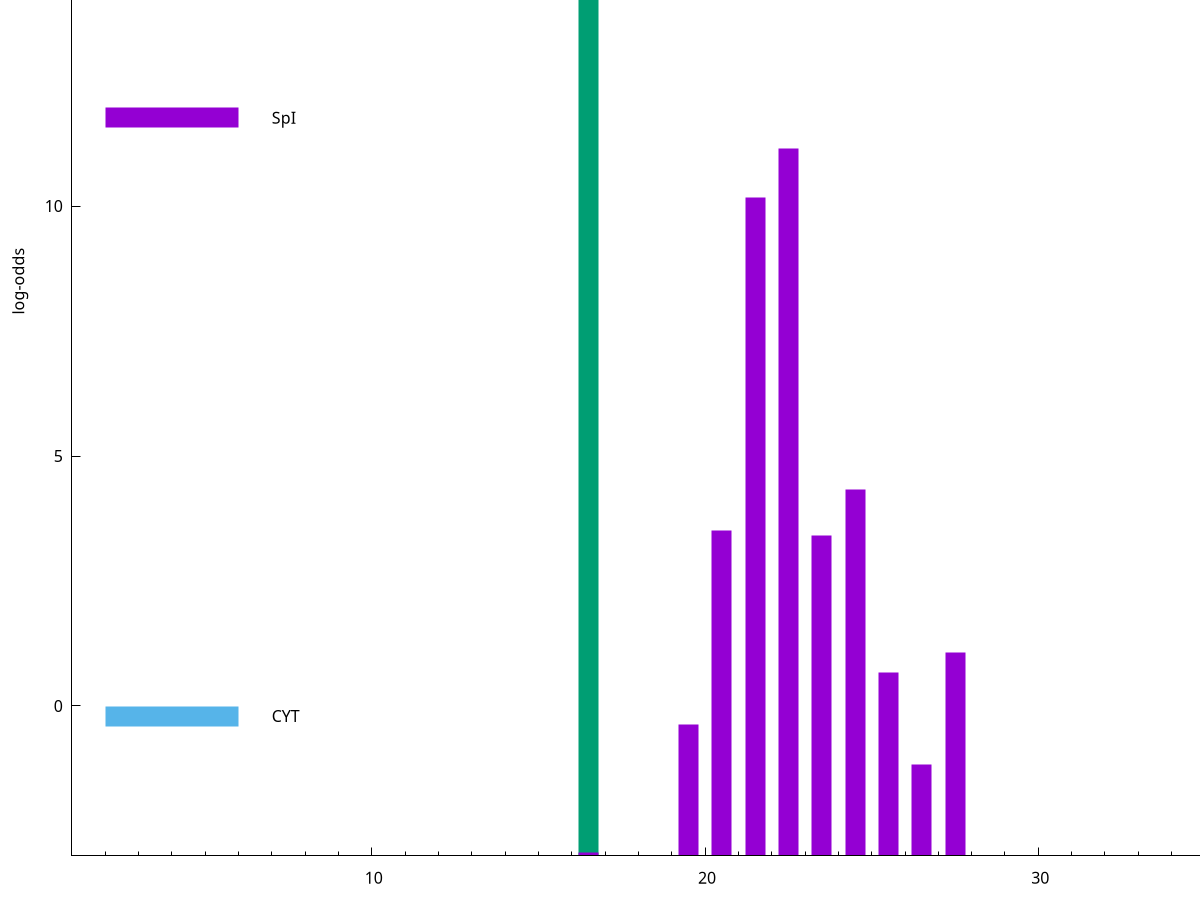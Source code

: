 set title "LipoP predictions for SRR3996258.gff"
set size 2., 1.4
set xrange [1:70] 
set mxtics 10
set yrange [-3:20]
set y2range [0:23]
set ylabel "log-odds"
set term postscript eps color solid "Helvetica" 30
set output "SRR3996258.gff4.eps"
set arrow from 2,17.3804 to 6,17.3804 nohead lt 2 lw 20
set label "SpII" at 7,17.3804
set arrow from 2,11.7697 to 6,11.7697 nohead lt 1 lw 20
set label "SpI" at 7,11.7697
set arrow from 2,-0.200913 to 6,-0.200913 nohead lt 3 lw 20
set label "CYT" at 7,-0.200913
set arrow from 2,17.3804 to 6,17.3804 nohead lt 2 lw 20
set label "SpII" at 7,17.3804
# NOTE: The scores below are the log-odds scores with the threshold
# NOTE: subtracted (a hack to make gnuplot make the histogram all
# NOTE: look nice).
plot "-" axes x1y2 title "" with impulses lt 2 lw 20, "-" axes x1y2 title "" with impulses lt 1 lw 20
16.500000 20.380400
e
22.500000 14.162100
21.500000 13.171100
24.500000 7.323220
20.500000 6.506860
23.500000 6.416500
27.500000 4.066670
25.500000 3.660324
19.500000 2.632775
26.500000 1.835730
16.500000 0.060910
e
exit
